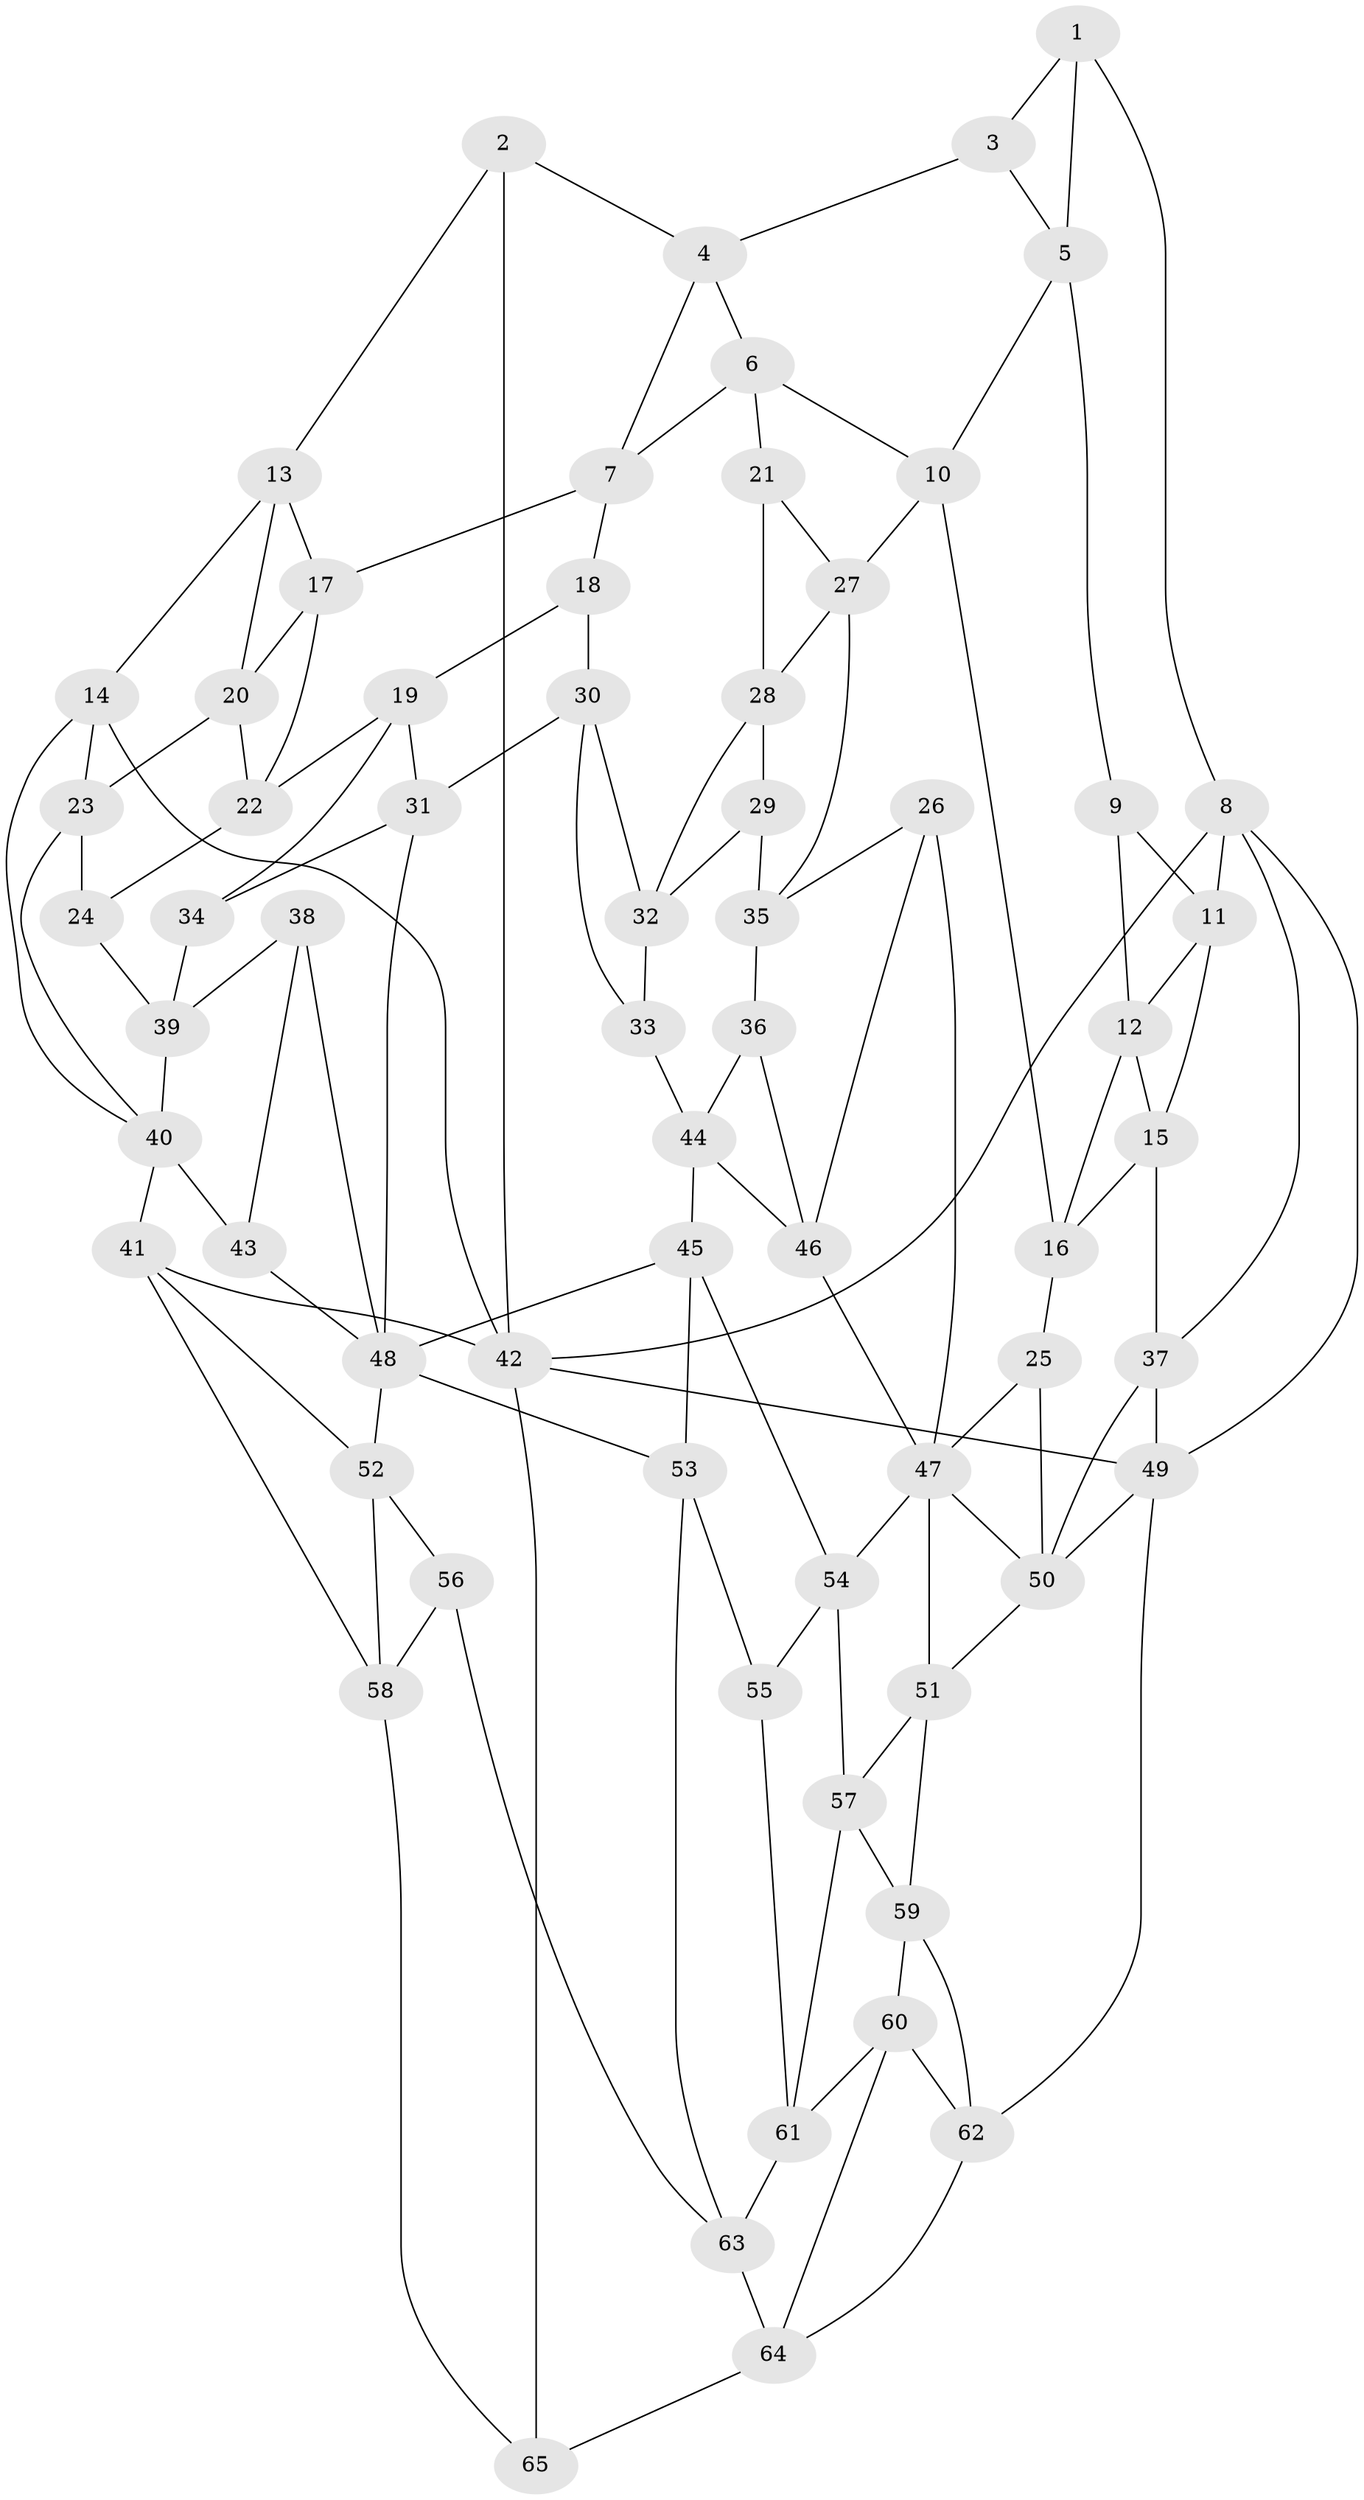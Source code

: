 // original degree distribution, {3: 0.015384615384615385, 4: 0.23846153846153847, 6: 0.2230769230769231, 5: 0.5230769230769231}
// Generated by graph-tools (version 1.1) at 2025/51/03/09/25 03:51:06]
// undirected, 65 vertices, 126 edges
graph export_dot {
graph [start="1"]
  node [color=gray90,style=filled];
  1;
  2;
  3;
  4;
  5;
  6;
  7;
  8;
  9;
  10;
  11;
  12;
  13;
  14;
  15;
  16;
  17;
  18;
  19;
  20;
  21;
  22;
  23;
  24;
  25;
  26;
  27;
  28;
  29;
  30;
  31;
  32;
  33;
  34;
  35;
  36;
  37;
  38;
  39;
  40;
  41;
  42;
  43;
  44;
  45;
  46;
  47;
  48;
  49;
  50;
  51;
  52;
  53;
  54;
  55;
  56;
  57;
  58;
  59;
  60;
  61;
  62;
  63;
  64;
  65;
  1 -- 3 [weight=1.0];
  1 -- 5 [weight=1.0];
  1 -- 8 [weight=1.0];
  2 -- 4 [weight=1.0];
  2 -- 13 [weight=1.0];
  2 -- 42 [weight=1.0];
  3 -- 4 [weight=1.0];
  3 -- 5 [weight=1.0];
  4 -- 6 [weight=1.0];
  4 -- 7 [weight=1.0];
  5 -- 9 [weight=1.0];
  5 -- 10 [weight=1.0];
  6 -- 7 [weight=1.0];
  6 -- 10 [weight=1.0];
  6 -- 21 [weight=1.0];
  7 -- 17 [weight=1.0];
  7 -- 18 [weight=1.0];
  8 -- 11 [weight=1.0];
  8 -- 37 [weight=1.0];
  8 -- 42 [weight=1.0];
  8 -- 49 [weight=1.0];
  9 -- 11 [weight=1.0];
  9 -- 12 [weight=1.0];
  10 -- 16 [weight=1.0];
  10 -- 27 [weight=1.0];
  11 -- 12 [weight=1.0];
  11 -- 15 [weight=1.0];
  12 -- 15 [weight=1.0];
  12 -- 16 [weight=1.0];
  13 -- 14 [weight=1.0];
  13 -- 17 [weight=1.0];
  13 -- 20 [weight=1.0];
  14 -- 23 [weight=1.0];
  14 -- 40 [weight=1.0];
  14 -- 42 [weight=1.0];
  15 -- 16 [weight=1.0];
  15 -- 37 [weight=1.0];
  16 -- 25 [weight=1.0];
  17 -- 20 [weight=1.0];
  17 -- 22 [weight=1.0];
  18 -- 19 [weight=1.0];
  18 -- 30 [weight=1.0];
  19 -- 22 [weight=1.0];
  19 -- 31 [weight=1.0];
  19 -- 34 [weight=1.0];
  20 -- 22 [weight=1.0];
  20 -- 23 [weight=1.0];
  21 -- 27 [weight=1.0];
  21 -- 28 [weight=1.0];
  22 -- 24 [weight=1.0];
  23 -- 24 [weight=1.0];
  23 -- 40 [weight=1.0];
  24 -- 39 [weight=1.0];
  25 -- 47 [weight=1.0];
  25 -- 50 [weight=1.0];
  26 -- 35 [weight=1.0];
  26 -- 46 [weight=1.0];
  26 -- 47 [weight=1.0];
  27 -- 28 [weight=1.0];
  27 -- 35 [weight=1.0];
  28 -- 29 [weight=1.0];
  28 -- 32 [weight=1.0];
  29 -- 32 [weight=1.0];
  29 -- 35 [weight=1.0];
  30 -- 31 [weight=1.0];
  30 -- 32 [weight=1.0];
  30 -- 33 [weight=1.0];
  31 -- 34 [weight=1.0];
  31 -- 48 [weight=1.0];
  32 -- 33 [weight=1.0];
  33 -- 44 [weight=1.0];
  34 -- 39 [weight=1.0];
  35 -- 36 [weight=1.0];
  36 -- 44 [weight=1.0];
  36 -- 46 [weight=1.0];
  37 -- 49 [weight=1.0];
  37 -- 50 [weight=1.0];
  38 -- 39 [weight=1.0];
  38 -- 43 [weight=1.0];
  38 -- 48 [weight=1.0];
  39 -- 40 [weight=1.0];
  40 -- 41 [weight=1.0];
  40 -- 43 [weight=2.0];
  41 -- 42 [weight=1.0];
  41 -- 52 [weight=1.0];
  41 -- 58 [weight=1.0];
  42 -- 49 [weight=1.0];
  42 -- 65 [weight=1.0];
  43 -- 48 [weight=1.0];
  44 -- 45 [weight=1.0];
  44 -- 46 [weight=1.0];
  45 -- 48 [weight=1.0];
  45 -- 53 [weight=1.0];
  45 -- 54 [weight=1.0];
  46 -- 47 [weight=1.0];
  47 -- 50 [weight=1.0];
  47 -- 51 [weight=1.0];
  47 -- 54 [weight=1.0];
  48 -- 52 [weight=1.0];
  48 -- 53 [weight=1.0];
  49 -- 50 [weight=2.0];
  49 -- 62 [weight=1.0];
  50 -- 51 [weight=1.0];
  51 -- 57 [weight=1.0];
  51 -- 59 [weight=1.0];
  52 -- 56 [weight=1.0];
  52 -- 58 [weight=1.0];
  53 -- 55 [weight=1.0];
  53 -- 63 [weight=1.0];
  54 -- 55 [weight=1.0];
  54 -- 57 [weight=1.0];
  55 -- 61 [weight=1.0];
  56 -- 58 [weight=1.0];
  56 -- 63 [weight=1.0];
  57 -- 59 [weight=1.0];
  57 -- 61 [weight=1.0];
  58 -- 65 [weight=1.0];
  59 -- 60 [weight=1.0];
  59 -- 62 [weight=1.0];
  60 -- 61 [weight=1.0];
  60 -- 62 [weight=1.0];
  60 -- 64 [weight=1.0];
  61 -- 63 [weight=1.0];
  62 -- 64 [weight=1.0];
  63 -- 64 [weight=1.0];
  64 -- 65 [weight=1.0];
}
